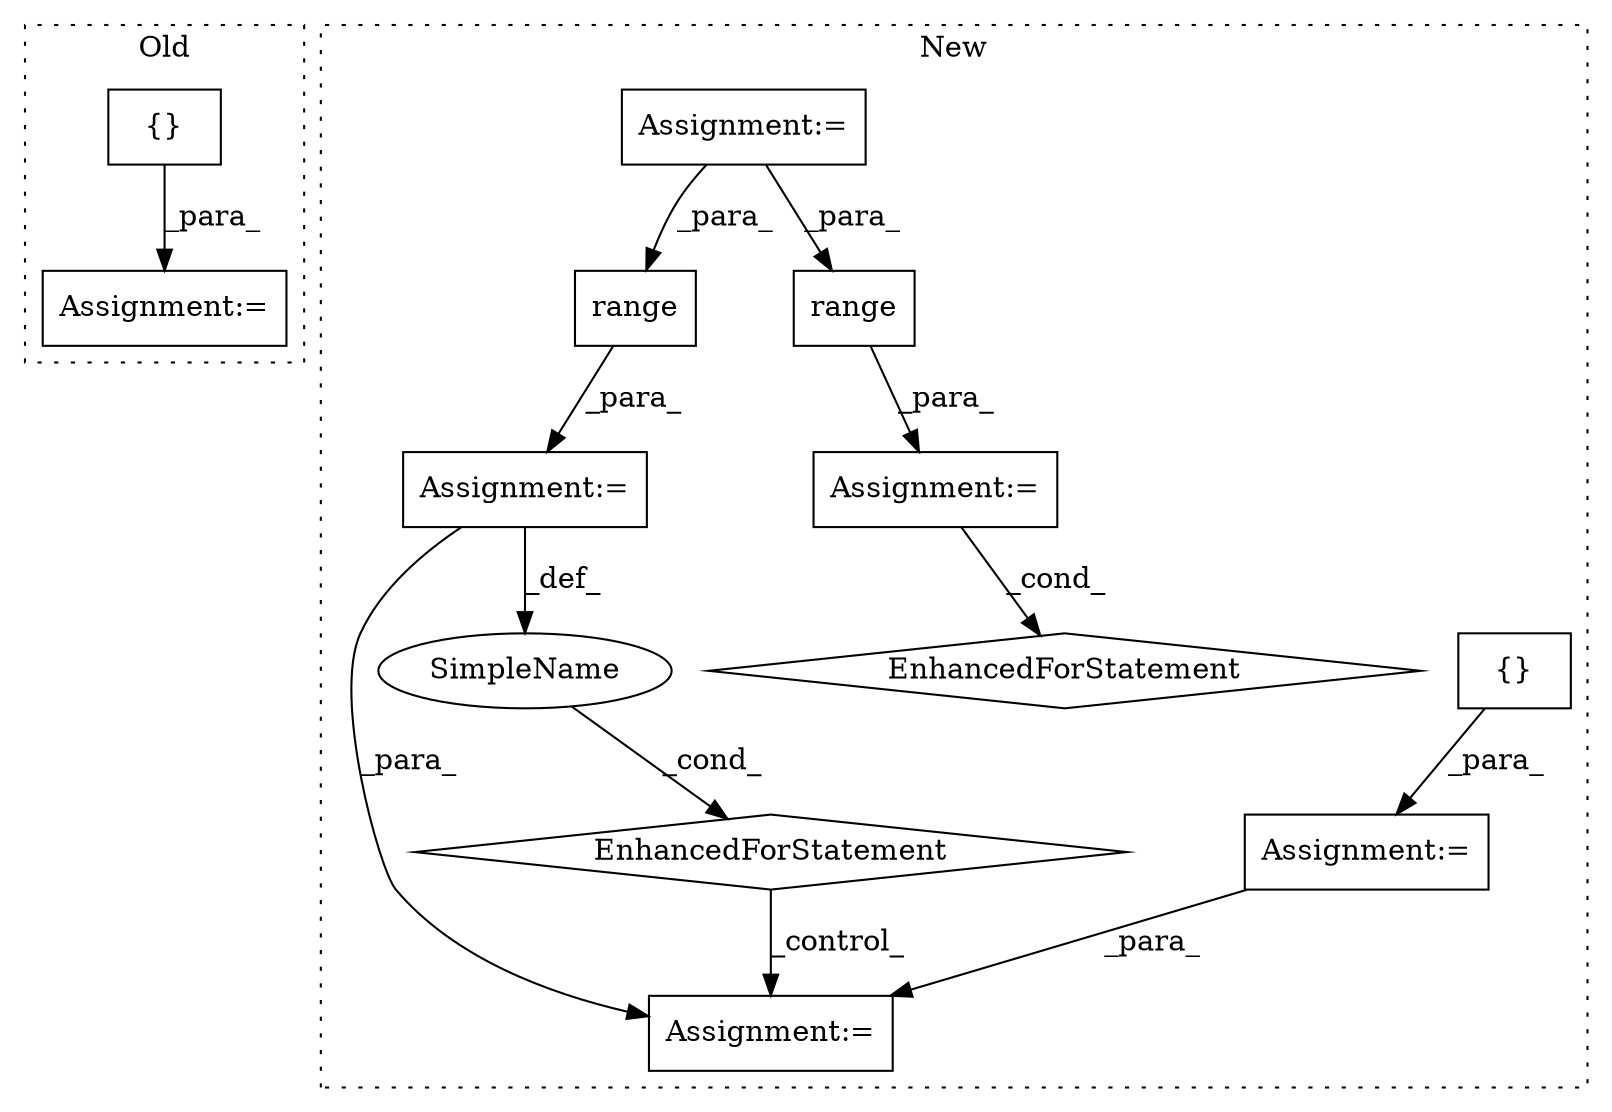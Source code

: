 digraph G {
subgraph cluster0 {
1 [label="{}" a="4" s="6577,6589" l="1,1" shape="box"];
4 [label="Assignment:=" a="7" s="6552" l="2" shape="box"];
label = "Old";
style="dotted";
}
subgraph cluster1 {
2 [label="range" a="32" s="6554,6569" l="6,1" shape="box"];
3 [label="Assignment:=" a="7" s="6493,6570" l="53,2" shape="box"];
5 [label="EnhancedForStatement" a="70" s="6493,6570" l="53,2" shape="diamond"];
6 [label="Assignment:=" a="7" s="6691" l="1" shape="box"];
7 [label="SimpleName" a="42" s="6550" l="1" shape="ellipse"];
8 [label="Assignment:=" a="7" s="6442" l="1" shape="box"];
9 [label="{}" a="4" s="6049" l="2" shape="box"];
10 [label="Assignment:=" a="7" s="6066" l="1" shape="box"];
11 [label="EnhancedForStatement" a="70" s="6075,6152" l="53,2" shape="diamond"];
12 [label="range" a="32" s="6136,6151" l="6,1" shape="box"];
13 [label="Assignment:=" a="7" s="6075,6152" l="53,2" shape="box"];
label = "New";
style="dotted";
}
1 -> 4 [label="_para_"];
2 -> 3 [label="_para_"];
3 -> 6 [label="_para_"];
3 -> 7 [label="_def_"];
5 -> 6 [label="_control_"];
7 -> 5 [label="_cond_"];
8 -> 6 [label="_para_"];
9 -> 8 [label="_para_"];
10 -> 2 [label="_para_"];
10 -> 12 [label="_para_"];
12 -> 13 [label="_para_"];
13 -> 11 [label="_cond_"];
}